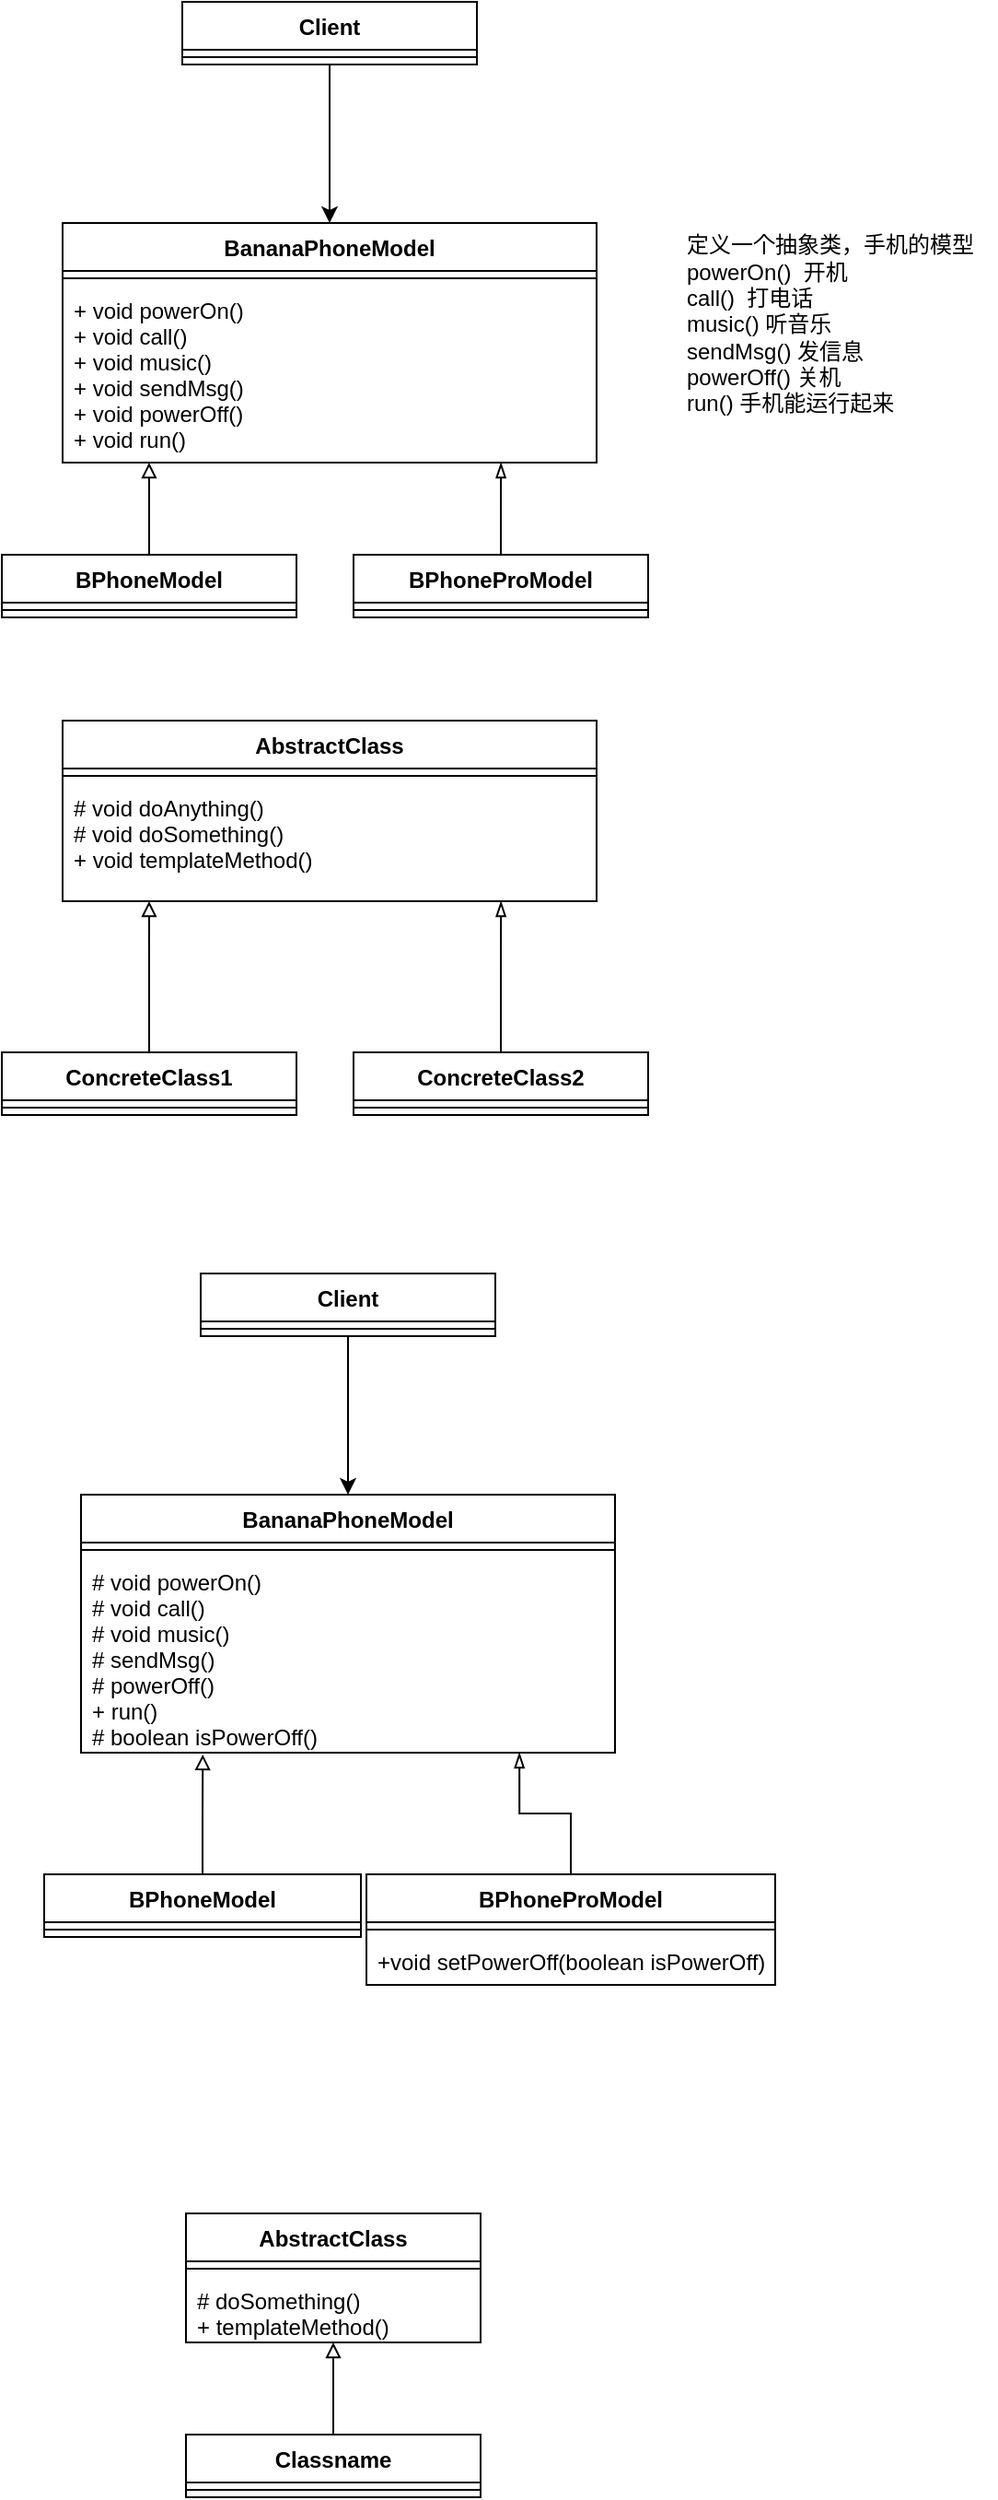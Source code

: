 <mxfile version="15.4.0" type="device"><diagram id="wczOxSFmP4AwhyONeSmn" name="第 1 页"><mxGraphModel dx="1106" dy="997" grid="1" gridSize="10" guides="1" tooltips="1" connect="1" arrows="1" fold="1" page="1" pageScale="1" pageWidth="827" pageHeight="1169" math="0" shadow="0"><root><mxCell id="0"/><mxCell id="1" parent="0"/><mxCell id="D-fRV9r-FluUS1umJovI-18" style="edgeStyle=orthogonalEdgeStyle;rounded=0;orthogonalLoop=1;jettySize=auto;html=1;exitX=0.5;exitY=1;exitDx=0;exitDy=0;" parent="1" source="D-fRV9r-FluUS1umJovI-1" target="D-fRV9r-FluUS1umJovI-5" edge="1"><mxGeometry relative="1" as="geometry"/></mxCell><mxCell id="D-fRV9r-FluUS1umJovI-1" value="Client" style="swimlane;fontStyle=1;align=center;verticalAlign=top;childLayout=stackLayout;horizontal=1;startSize=26;horizontalStack=0;resizeParent=1;resizeParentMax=0;resizeLast=0;collapsible=1;marginBottom=0;" parent="1" vertex="1"><mxGeometry x="268" y="110" width="160" height="34" as="geometry"/></mxCell><mxCell id="D-fRV9r-FluUS1umJovI-3" value="" style="line;strokeWidth=1;fillColor=none;align=left;verticalAlign=middle;spacingTop=-1;spacingLeft=3;spacingRight=3;rotatable=0;labelPosition=right;points=[];portConstraint=eastwest;" parent="D-fRV9r-FluUS1umJovI-1" vertex="1"><mxGeometry y="26" width="160" height="8" as="geometry"/></mxCell><mxCell id="D-fRV9r-FluUS1umJovI-5" value="BananaPhoneModel" style="swimlane;fontStyle=1;align=center;verticalAlign=top;childLayout=stackLayout;horizontal=1;startSize=26;horizontalStack=0;resizeParent=1;resizeParentMax=0;resizeLast=0;collapsible=1;marginBottom=0;" parent="1" vertex="1"><mxGeometry x="203" y="230" width="290" height="130" as="geometry"/></mxCell><mxCell id="D-fRV9r-FluUS1umJovI-7" value="" style="line;strokeWidth=1;fillColor=none;align=left;verticalAlign=middle;spacingTop=-1;spacingLeft=3;spacingRight=3;rotatable=0;labelPosition=right;points=[];portConstraint=eastwest;" parent="D-fRV9r-FluUS1umJovI-5" vertex="1"><mxGeometry y="26" width="290" height="8" as="geometry"/></mxCell><mxCell id="D-fRV9r-FluUS1umJovI-8" value="+ void powerOn()&#10;+ void call()&#10;+ void music()&#10;+ void sendMsg()&#10;+ void powerOff()&#10;+ void run()" style="text;strokeColor=none;fillColor=none;align=left;verticalAlign=top;spacingLeft=4;spacingRight=4;overflow=hidden;rotatable=0;points=[[0,0.5],[1,0.5]];portConstraint=eastwest;" parent="D-fRV9r-FluUS1umJovI-5" vertex="1"><mxGeometry y="34" width="290" height="96" as="geometry"/></mxCell><mxCell id="D-fRV9r-FluUS1umJovI-9" value="定义一个抽象类，手机的模型&lt;br&gt;powerOn()&amp;nbsp; 开机&lt;br&gt;call()&amp;nbsp; 打电话&lt;br&gt;music() 听音乐&lt;br&gt;sendMsg() 发信息&lt;br&gt;powerOff() 关机&lt;br&gt;run() 手机能运行起来" style="text;html=1;align=left;verticalAlign=middle;resizable=0;points=[];autosize=1;strokeColor=none;fillColor=none;" parent="1" vertex="1"><mxGeometry x="540" y="235" width="170" height="100" as="geometry"/></mxCell><mxCell id="D-fRV9r-FluUS1umJovI-17" style="edgeStyle=orthogonalEdgeStyle;rounded=0;orthogonalLoop=1;jettySize=auto;html=1;exitX=0.5;exitY=0;exitDx=0;exitDy=0;entryX=0.162;entryY=1;entryDx=0;entryDy=0;entryPerimeter=0;endArrow=block;endFill=0;" parent="1" source="D-fRV9r-FluUS1umJovI-10" target="D-fRV9r-FluUS1umJovI-8" edge="1"><mxGeometry relative="1" as="geometry"/></mxCell><mxCell id="D-fRV9r-FluUS1umJovI-10" value="BPhoneModel" style="swimlane;fontStyle=1;align=center;verticalAlign=top;childLayout=stackLayout;horizontal=1;startSize=26;horizontalStack=0;resizeParent=1;resizeParentMax=0;resizeLast=0;collapsible=1;marginBottom=0;" parent="1" vertex="1"><mxGeometry x="170" y="410" width="160" height="34" as="geometry"/></mxCell><mxCell id="D-fRV9r-FluUS1umJovI-12" value="" style="line;strokeWidth=1;fillColor=none;align=left;verticalAlign=middle;spacingTop=-1;spacingLeft=3;spacingRight=3;rotatable=0;labelPosition=right;points=[];portConstraint=eastwest;" parent="D-fRV9r-FluUS1umJovI-10" vertex="1"><mxGeometry y="26" width="160" height="8" as="geometry"/></mxCell><mxCell id="D-fRV9r-FluUS1umJovI-16" style="edgeStyle=orthogonalEdgeStyle;rounded=0;orthogonalLoop=1;jettySize=auto;html=1;exitX=0.5;exitY=0;exitDx=0;exitDy=0;entryX=0.821;entryY=1;entryDx=0;entryDy=0;entryPerimeter=0;endArrow=blockThin;endFill=0;" parent="1" source="D-fRV9r-FluUS1umJovI-14" target="D-fRV9r-FluUS1umJovI-8" edge="1"><mxGeometry relative="1" as="geometry"/></mxCell><mxCell id="D-fRV9r-FluUS1umJovI-14" value="BPhoneProModel" style="swimlane;fontStyle=1;align=center;verticalAlign=top;childLayout=stackLayout;horizontal=1;startSize=26;horizontalStack=0;resizeParent=1;resizeParentMax=0;resizeLast=0;collapsible=1;marginBottom=0;" parent="1" vertex="1"><mxGeometry x="361" y="410" width="160" height="34" as="geometry"/></mxCell><mxCell id="D-fRV9r-FluUS1umJovI-15" value="" style="line;strokeWidth=1;fillColor=none;align=left;verticalAlign=middle;spacingTop=-1;spacingLeft=3;spacingRight=3;rotatable=0;labelPosition=right;points=[];portConstraint=eastwest;" parent="D-fRV9r-FluUS1umJovI-14" vertex="1"><mxGeometry y="26" width="160" height="8" as="geometry"/></mxCell><mxCell id="D-fRV9r-FluUS1umJovI-32" value="AbstractClass" style="swimlane;fontStyle=1;align=center;verticalAlign=top;childLayout=stackLayout;horizontal=1;startSize=26;horizontalStack=0;resizeParent=1;resizeParentMax=0;resizeLast=0;collapsible=1;marginBottom=0;" parent="1" vertex="1"><mxGeometry x="203" y="500" width="290" height="98" as="geometry"/></mxCell><mxCell id="D-fRV9r-FluUS1umJovI-33" value="" style="line;strokeWidth=1;fillColor=none;align=left;verticalAlign=middle;spacingTop=-1;spacingLeft=3;spacingRight=3;rotatable=0;labelPosition=right;points=[];portConstraint=eastwest;" parent="D-fRV9r-FluUS1umJovI-32" vertex="1"><mxGeometry y="26" width="290" height="8" as="geometry"/></mxCell><mxCell id="D-fRV9r-FluUS1umJovI-34" value="# void doAnything()&#10;# void doSomething()&#10;+ void templateMethod()" style="text;strokeColor=none;fillColor=none;align=left;verticalAlign=top;spacingLeft=4;spacingRight=4;overflow=hidden;rotatable=0;points=[[0,0.5],[1,0.5]];portConstraint=eastwest;" parent="D-fRV9r-FluUS1umJovI-32" vertex="1"><mxGeometry y="34" width="290" height="64" as="geometry"/></mxCell><mxCell id="D-fRV9r-FluUS1umJovI-35" style="edgeStyle=orthogonalEdgeStyle;rounded=0;orthogonalLoop=1;jettySize=auto;html=1;exitX=0.5;exitY=0;exitDx=0;exitDy=0;entryX=0.162;entryY=1;entryDx=0;entryDy=0;entryPerimeter=0;endArrow=block;endFill=0;" parent="1" source="D-fRV9r-FluUS1umJovI-36" target="D-fRV9r-FluUS1umJovI-34" edge="1"><mxGeometry relative="1" as="geometry"/></mxCell><mxCell id="D-fRV9r-FluUS1umJovI-36" value="ConcreteClass1" style="swimlane;fontStyle=1;align=center;verticalAlign=top;childLayout=stackLayout;horizontal=1;startSize=26;horizontalStack=0;resizeParent=1;resizeParentMax=0;resizeLast=0;collapsible=1;marginBottom=0;" parent="1" vertex="1"><mxGeometry x="170" y="680" width="160" height="34" as="geometry"/></mxCell><mxCell id="D-fRV9r-FluUS1umJovI-37" value="" style="line;strokeWidth=1;fillColor=none;align=left;verticalAlign=middle;spacingTop=-1;spacingLeft=3;spacingRight=3;rotatable=0;labelPosition=right;points=[];portConstraint=eastwest;" parent="D-fRV9r-FluUS1umJovI-36" vertex="1"><mxGeometry y="26" width="160" height="8" as="geometry"/></mxCell><mxCell id="D-fRV9r-FluUS1umJovI-38" style="edgeStyle=orthogonalEdgeStyle;rounded=0;orthogonalLoop=1;jettySize=auto;html=1;exitX=0.5;exitY=0;exitDx=0;exitDy=0;entryX=0.821;entryY=1;entryDx=0;entryDy=0;entryPerimeter=0;endArrow=blockThin;endFill=0;" parent="1" source="D-fRV9r-FluUS1umJovI-39" target="D-fRV9r-FluUS1umJovI-34" edge="1"><mxGeometry relative="1" as="geometry"/></mxCell><mxCell id="D-fRV9r-FluUS1umJovI-39" value="ConcreteClass2" style="swimlane;fontStyle=1;align=center;verticalAlign=top;childLayout=stackLayout;horizontal=1;startSize=26;horizontalStack=0;resizeParent=1;resizeParentMax=0;resizeLast=0;collapsible=1;marginBottom=0;" parent="1" vertex="1"><mxGeometry x="361" y="680" width="160" height="34" as="geometry"/></mxCell><mxCell id="D-fRV9r-FluUS1umJovI-40" value="" style="line;strokeWidth=1;fillColor=none;align=left;verticalAlign=middle;spacingTop=-1;spacingLeft=3;spacingRight=3;rotatable=0;labelPosition=right;points=[];portConstraint=eastwest;" parent="D-fRV9r-FluUS1umJovI-39" vertex="1"><mxGeometry y="26" width="160" height="8" as="geometry"/></mxCell><mxCell id="lngXgtzzhAVbMw7HW3Qe-1" style="edgeStyle=orthogonalEdgeStyle;rounded=0;orthogonalLoop=1;jettySize=auto;html=1;exitX=0.5;exitY=1;exitDx=0;exitDy=0;" parent="1" source="lngXgtzzhAVbMw7HW3Qe-2" target="lngXgtzzhAVbMw7HW3Qe-4" edge="1"><mxGeometry relative="1" as="geometry"/></mxCell><mxCell id="lngXgtzzhAVbMw7HW3Qe-2" value="Client" style="swimlane;fontStyle=1;align=center;verticalAlign=top;childLayout=stackLayout;horizontal=1;startSize=26;horizontalStack=0;resizeParent=1;resizeParentMax=0;resizeLast=0;collapsible=1;marginBottom=0;" parent="1" vertex="1"><mxGeometry x="278" y="800" width="160" height="34" as="geometry"/></mxCell><mxCell id="lngXgtzzhAVbMw7HW3Qe-3" value="" style="line;strokeWidth=1;fillColor=none;align=left;verticalAlign=middle;spacingTop=-1;spacingLeft=3;spacingRight=3;rotatable=0;labelPosition=right;points=[];portConstraint=eastwest;" parent="lngXgtzzhAVbMw7HW3Qe-2" vertex="1"><mxGeometry y="26" width="160" height="8" as="geometry"/></mxCell><mxCell id="lngXgtzzhAVbMw7HW3Qe-4" value="BananaPhoneModel" style="swimlane;fontStyle=1;align=center;verticalAlign=top;childLayout=stackLayout;horizontal=1;startSize=26;horizontalStack=0;resizeParent=1;resizeParentMax=0;resizeLast=0;collapsible=1;marginBottom=0;" parent="1" vertex="1"><mxGeometry x="213" y="920" width="290" height="140" as="geometry"/></mxCell><mxCell id="lngXgtzzhAVbMw7HW3Qe-5" value="" style="line;strokeWidth=1;fillColor=none;align=left;verticalAlign=middle;spacingTop=-1;spacingLeft=3;spacingRight=3;rotatable=0;labelPosition=right;points=[];portConstraint=eastwest;" parent="lngXgtzzhAVbMw7HW3Qe-4" vertex="1"><mxGeometry y="26" width="290" height="8" as="geometry"/></mxCell><mxCell id="lngXgtzzhAVbMw7HW3Qe-6" value="# void powerOn()&#10;# void call()&#10;# void music()&#10;# sendMsg()&#10;# powerOff()&#10;+ run()&#10;# boolean isPowerOff()" style="text;strokeColor=none;fillColor=none;align=left;verticalAlign=top;spacingLeft=4;spacingRight=4;overflow=hidden;rotatable=0;points=[[0,0.5],[1,0.5]];portConstraint=eastwest;" parent="lngXgtzzhAVbMw7HW3Qe-4" vertex="1"><mxGeometry y="34" width="290" height="106" as="geometry"/></mxCell><mxCell id="lngXgtzzhAVbMw7HW3Qe-10" style="edgeStyle=orthogonalEdgeStyle;rounded=0;orthogonalLoop=1;jettySize=auto;html=1;entryX=0.821;entryY=1;entryDx=0;entryDy=0;entryPerimeter=0;endArrow=blockThin;endFill=0;" parent="1" source="lngXgtzzhAVbMw7HW3Qe-22" target="lngXgtzzhAVbMw7HW3Qe-6" edge="1"><mxGeometry relative="1" as="geometry"><mxPoint x="451" y="1100" as="sourcePoint"/></mxGeometry></mxCell><mxCell id="lngXgtzzhAVbMw7HW3Qe-25" style="edgeStyle=orthogonalEdgeStyle;rounded=0;orthogonalLoop=1;jettySize=auto;html=1;exitX=0.5;exitY=0;exitDx=0;exitDy=0;entryX=0.228;entryY=1.009;entryDx=0;entryDy=0;entryPerimeter=0;endArrow=block;endFill=0;" parent="1" source="lngXgtzzhAVbMw7HW3Qe-14" target="lngXgtzzhAVbMw7HW3Qe-6" edge="1"><mxGeometry relative="1" as="geometry"/></mxCell><mxCell id="lngXgtzzhAVbMw7HW3Qe-14" value="BPhoneModel" style="swimlane;fontStyle=1;align=center;verticalAlign=top;childLayout=stackLayout;horizontal=1;startSize=26;horizontalStack=0;resizeParent=1;resizeParentMax=0;resizeLast=0;collapsible=1;marginBottom=0;" parent="1" vertex="1"><mxGeometry x="193" y="1126" width="172" height="34" as="geometry"/></mxCell><mxCell id="lngXgtzzhAVbMw7HW3Qe-16" value="" style="line;strokeWidth=1;fillColor=none;align=left;verticalAlign=middle;spacingTop=-1;spacingLeft=3;spacingRight=3;rotatable=0;labelPosition=right;points=[];portConstraint=eastwest;" parent="lngXgtzzhAVbMw7HW3Qe-14" vertex="1"><mxGeometry y="26" width="172" height="8" as="geometry"/></mxCell><mxCell id="lngXgtzzhAVbMw7HW3Qe-22" value="BPhoneProModel" style="swimlane;fontStyle=1;align=center;verticalAlign=top;childLayout=stackLayout;horizontal=1;startSize=26;horizontalStack=0;resizeParent=1;resizeParentMax=0;resizeLast=0;collapsible=1;marginBottom=0;" parent="1" vertex="1"><mxGeometry x="368" y="1126" width="222" height="60" as="geometry"/></mxCell><mxCell id="lngXgtzzhAVbMw7HW3Qe-23" value="" style="line;strokeWidth=1;fillColor=none;align=left;verticalAlign=middle;spacingTop=-1;spacingLeft=3;spacingRight=3;rotatable=0;labelPosition=right;points=[];portConstraint=eastwest;" parent="lngXgtzzhAVbMw7HW3Qe-22" vertex="1"><mxGeometry y="26" width="222" height="8" as="geometry"/></mxCell><mxCell id="lngXgtzzhAVbMw7HW3Qe-24" value="+void setPowerOff(boolean isPowerOff)" style="text;strokeColor=none;fillColor=none;align=left;verticalAlign=top;spacingLeft=4;spacingRight=4;overflow=hidden;rotatable=0;points=[[0,0.5],[1,0.5]];portConstraint=eastwest;" parent="lngXgtzzhAVbMw7HW3Qe-22" vertex="1"><mxGeometry y="34" width="222" height="26" as="geometry"/></mxCell><mxCell id="KIT3lhkhLn0EajhEsQKP-1" value="AbstractClass" style="swimlane;fontStyle=1;align=center;verticalAlign=top;childLayout=stackLayout;horizontal=1;startSize=26;horizontalStack=0;resizeParent=1;resizeParentMax=0;resizeLast=0;collapsible=1;marginBottom=0;" vertex="1" parent="1"><mxGeometry x="270" y="1310" width="160" height="70" as="geometry"/></mxCell><mxCell id="KIT3lhkhLn0EajhEsQKP-3" value="" style="line;strokeWidth=1;fillColor=none;align=left;verticalAlign=middle;spacingTop=-1;spacingLeft=3;spacingRight=3;rotatable=0;labelPosition=right;points=[];portConstraint=eastwest;" vertex="1" parent="KIT3lhkhLn0EajhEsQKP-1"><mxGeometry y="26" width="160" height="8" as="geometry"/></mxCell><mxCell id="KIT3lhkhLn0EajhEsQKP-4" value="# doSomething()&#10;+ templateMethod()" style="text;strokeColor=none;fillColor=none;align=left;verticalAlign=top;spacingLeft=4;spacingRight=4;overflow=hidden;rotatable=0;points=[[0,0.5],[1,0.5]];portConstraint=eastwest;" vertex="1" parent="KIT3lhkhLn0EajhEsQKP-1"><mxGeometry y="34" width="160" height="36" as="geometry"/></mxCell><mxCell id="KIT3lhkhLn0EajhEsQKP-9" style="edgeStyle=orthogonalEdgeStyle;rounded=0;orthogonalLoop=1;jettySize=auto;html=1;exitX=0.5;exitY=0;exitDx=0;exitDy=0;entryX=0.5;entryY=1;entryDx=0;entryDy=0;entryPerimeter=0;endArrow=block;endFill=0;" edge="1" parent="1" source="KIT3lhkhLn0EajhEsQKP-5" target="KIT3lhkhLn0EajhEsQKP-4"><mxGeometry relative="1" as="geometry"/></mxCell><mxCell id="KIT3lhkhLn0EajhEsQKP-5" value="Classname" style="swimlane;fontStyle=1;align=center;verticalAlign=top;childLayout=stackLayout;horizontal=1;startSize=26;horizontalStack=0;resizeParent=1;resizeParentMax=0;resizeLast=0;collapsible=1;marginBottom=0;" vertex="1" parent="1"><mxGeometry x="270" y="1430" width="160" height="34" as="geometry"/></mxCell><mxCell id="KIT3lhkhLn0EajhEsQKP-7" value="" style="line;strokeWidth=1;fillColor=none;align=left;verticalAlign=middle;spacingTop=-1;spacingLeft=3;spacingRight=3;rotatable=0;labelPosition=right;points=[];portConstraint=eastwest;" vertex="1" parent="KIT3lhkhLn0EajhEsQKP-5"><mxGeometry y="26" width="160" height="8" as="geometry"/></mxCell></root></mxGraphModel></diagram></mxfile>